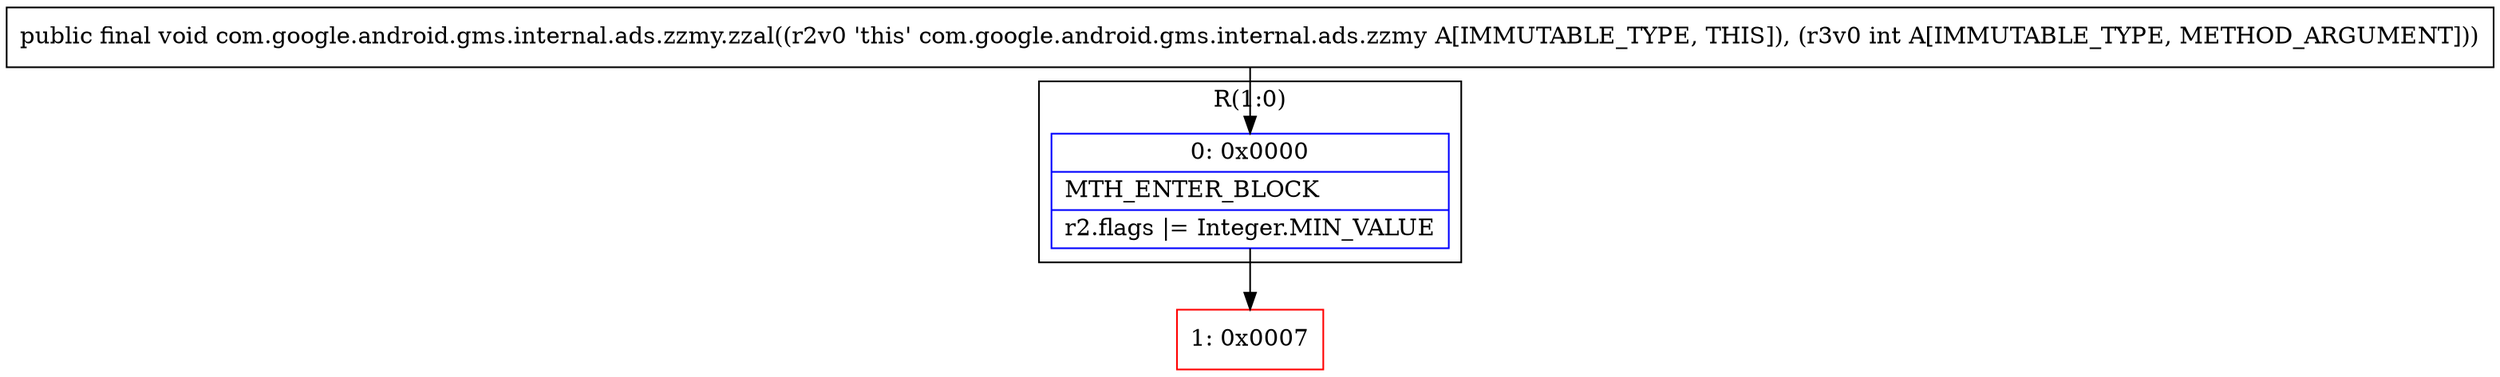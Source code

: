 digraph "CFG forcom.google.android.gms.internal.ads.zzmy.zzal(I)V" {
subgraph cluster_Region_1395644510 {
label = "R(1:0)";
node [shape=record,color=blue];
Node_0 [shape=record,label="{0\:\ 0x0000|MTH_ENTER_BLOCK\l|r2.flags \|= Integer.MIN_VALUE\l}"];
}
Node_1 [shape=record,color=red,label="{1\:\ 0x0007}"];
MethodNode[shape=record,label="{public final void com.google.android.gms.internal.ads.zzmy.zzal((r2v0 'this' com.google.android.gms.internal.ads.zzmy A[IMMUTABLE_TYPE, THIS]), (r3v0 int A[IMMUTABLE_TYPE, METHOD_ARGUMENT])) }"];
MethodNode -> Node_0;
Node_0 -> Node_1;
}

